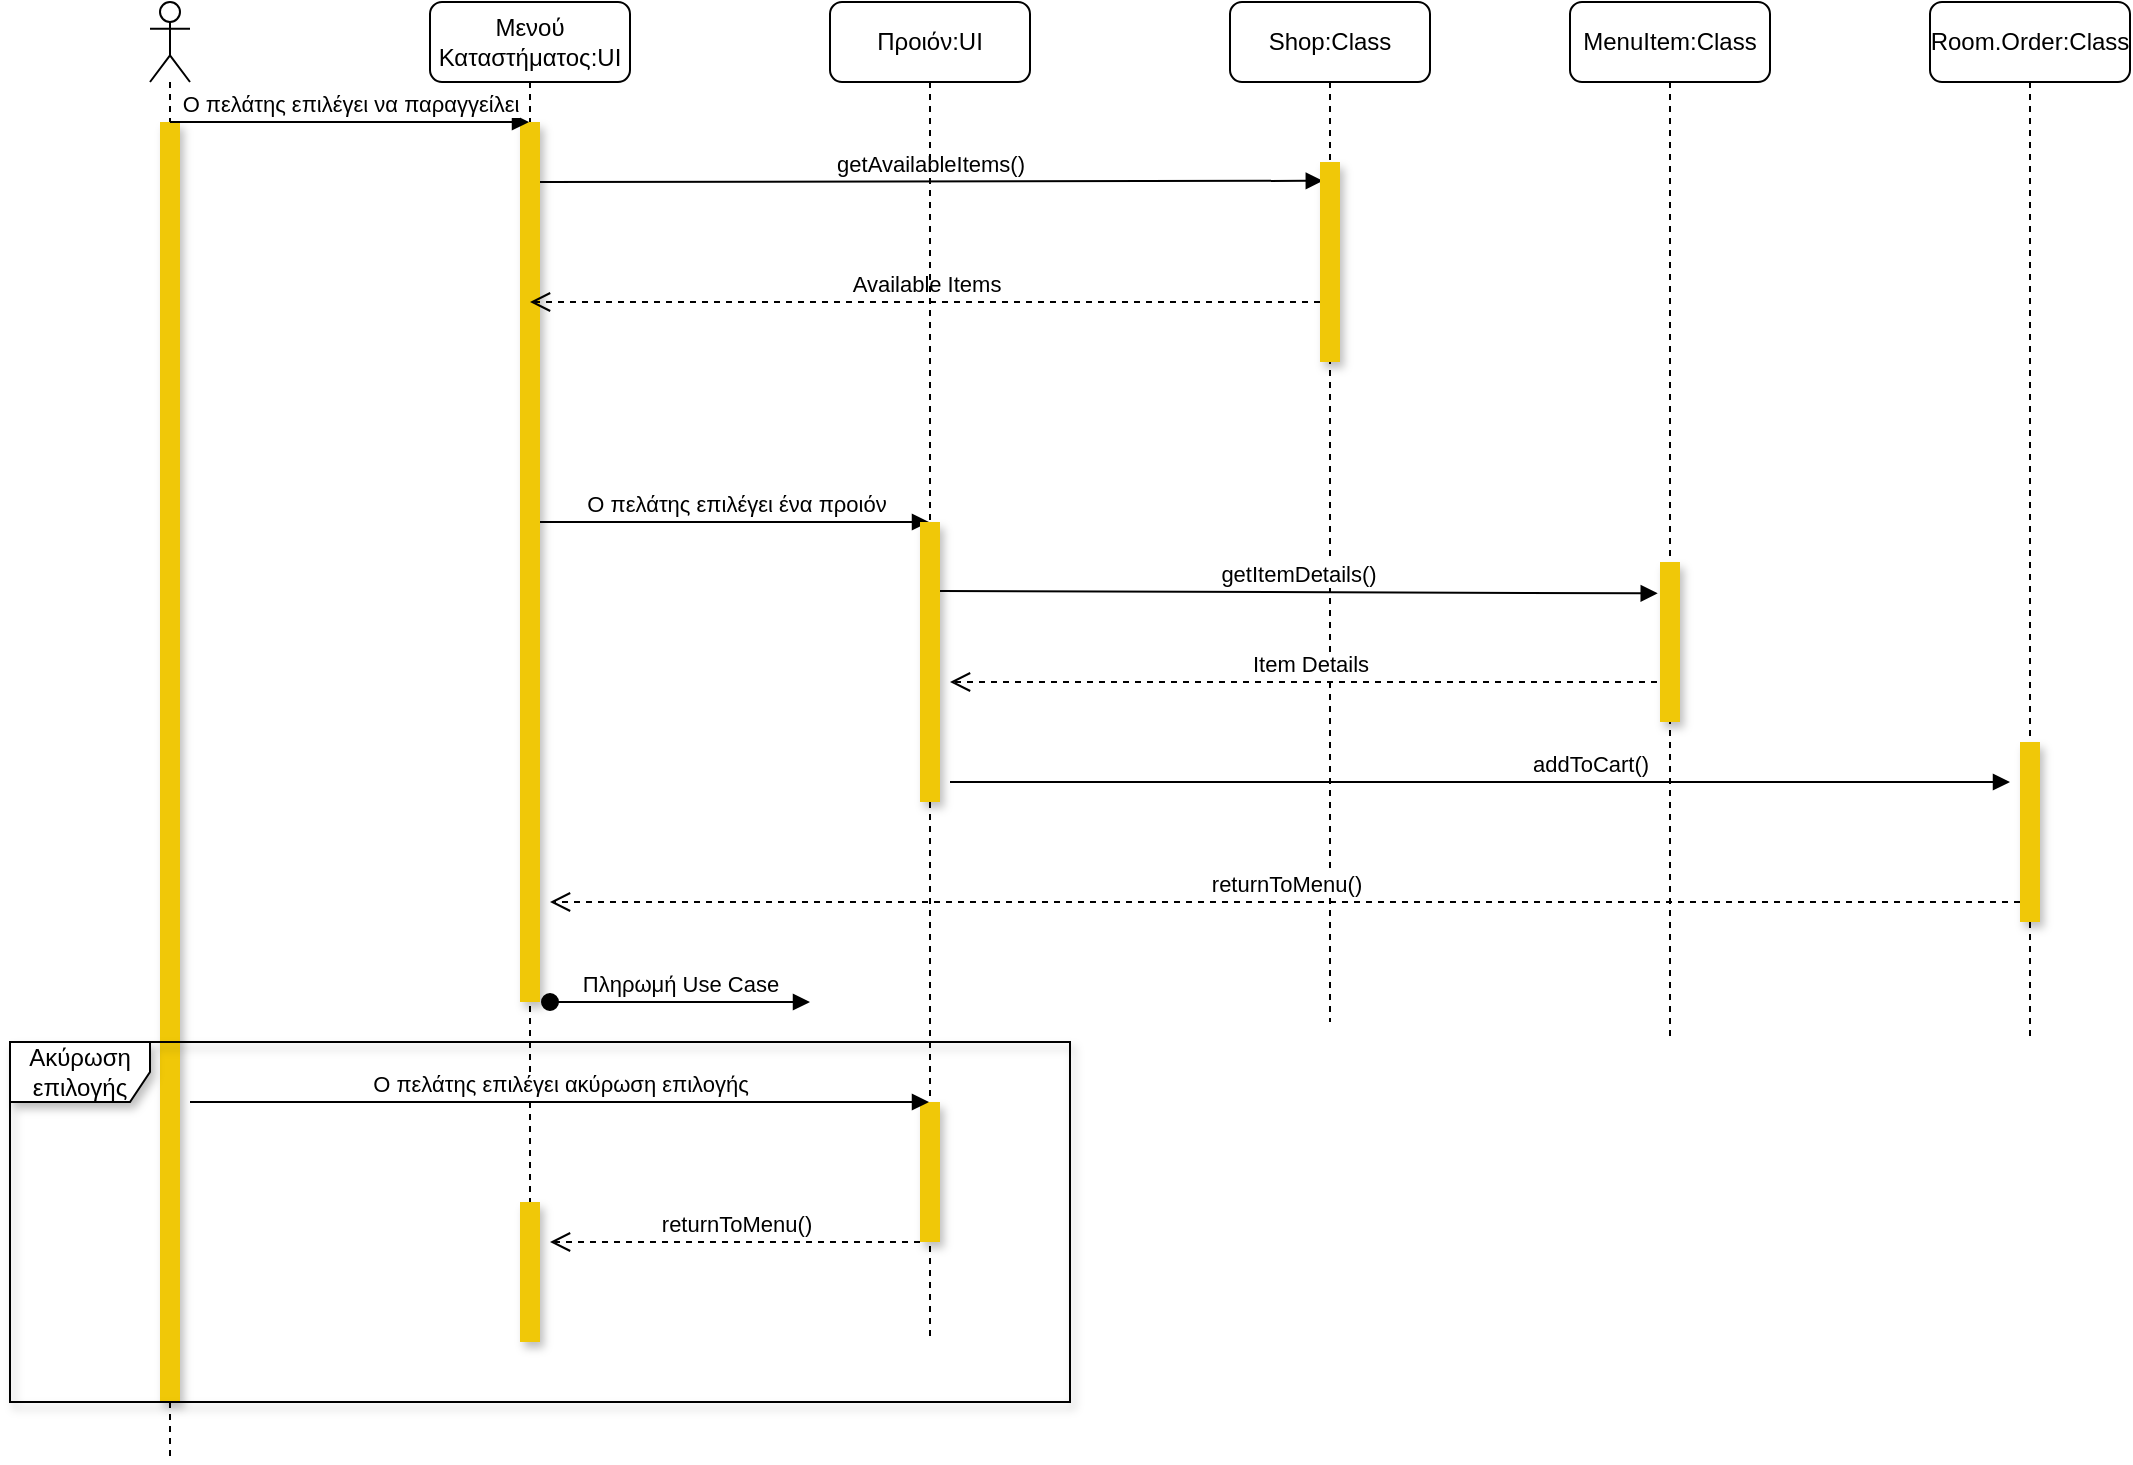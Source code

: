 <mxfile version="19.0.0" type="device"><diagram id="mCDSjLg8GLGT7zRgTQI0" name="Page-1"><mxGraphModel dx="4237" dy="860" grid="1" gridSize="10" guides="1" tooltips="1" connect="1" arrows="1" fold="1" page="1" pageScale="1" pageWidth="2336" pageHeight="1654" math="0" shadow="0"><root><mxCell id="0"/><mxCell id="1" parent="0"/><mxCell id="2n8lG3U2jTvrqP1i7wN1-1" value="" style="shape=umlLifeline;participant=umlActor;perimeter=lifelinePerimeter;whiteSpace=wrap;html=1;container=1;collapsible=0;recursiveResize=0;verticalAlign=top;spacingTop=36;outlineConnect=0;" parent="1" vertex="1"><mxGeometry x="40" y="40" width="20" height="730" as="geometry"/></mxCell><mxCell id="2n8lG3U2jTvrqP1i7wN1-7" value="" style="html=1;points=[];perimeter=orthogonalPerimeter;rounded=0;fillColor=#F0C808;strokeColor=none;shadow=1;" parent="2n8lG3U2jTvrqP1i7wN1-1" vertex="1"><mxGeometry x="5" y="60" width="10" height="640" as="geometry"/></mxCell><mxCell id="2n8lG3U2jTvrqP1i7wN1-2" value="Μενού Καταστήματος:UI" style="shape=umlLifeline;perimeter=lifelinePerimeter;whiteSpace=wrap;html=1;container=1;collapsible=0;recursiveResize=0;outlineConnect=0;rounded=1;" parent="1" vertex="1"><mxGeometry x="180" y="40" width="100" height="670" as="geometry"/></mxCell><mxCell id="2n8lG3U2jTvrqP1i7wN1-14" value="Ο πελάτης επιλέγει ένα προιόν" style="html=1;verticalAlign=bottom;endArrow=block;rounded=0;" parent="2n8lG3U2jTvrqP1i7wN1-2" target="2n8lG3U2jTvrqP1i7wN1-4" edge="1"><mxGeometry width="80" relative="1" as="geometry"><mxPoint x="55" y="260" as="sourcePoint"/><mxPoint x="135" y="260" as="targetPoint"/></mxGeometry></mxCell><mxCell id="2n8lG3U2jTvrqP1i7wN1-8" value="" style="html=1;points=[];perimeter=orthogonalPerimeter;rounded=0;fillColor=#F0C808;strokeColor=none;shadow=1;" parent="2n8lG3U2jTvrqP1i7wN1-2" vertex="1"><mxGeometry x="45" y="60" width="10" height="440" as="geometry"/></mxCell><mxCell id="2n8lG3U2jTvrqP1i7wN1-11" value="getAvailableItems()" style="html=1;verticalAlign=bottom;endArrow=block;rounded=0;entryX=0.14;entryY=0.094;entryDx=0;entryDy=0;entryPerimeter=0;" parent="2n8lG3U2jTvrqP1i7wN1-2" target="2n8lG3U2jTvrqP1i7wN1-10" edge="1"><mxGeometry width="80" relative="1" as="geometry"><mxPoint x="55" y="90" as="sourcePoint"/><mxPoint x="135" y="90" as="targetPoint"/></mxGeometry></mxCell><mxCell id="2n8lG3U2jTvrqP1i7wN1-22" value="Πληρωμή Use Case" style="html=1;verticalAlign=bottom;startArrow=oval;startFill=1;endArrow=block;startSize=8;rounded=0;" parent="2n8lG3U2jTvrqP1i7wN1-2" edge="1"><mxGeometry width="60" relative="1" as="geometry"><mxPoint x="60" y="500" as="sourcePoint"/><mxPoint x="190" y="500" as="targetPoint"/></mxGeometry></mxCell><mxCell id="2n8lG3U2jTvrqP1i7wN1-25" value="" style="html=1;points=[];perimeter=orthogonalPerimeter;rounded=0;fillColor=#F0C808;strokeColor=none;shadow=1;" parent="2n8lG3U2jTvrqP1i7wN1-2" vertex="1"><mxGeometry x="45" y="600" width="10" height="70" as="geometry"/></mxCell><mxCell id="2n8lG3U2jTvrqP1i7wN1-3" value="Shop:Class" style="shape=umlLifeline;perimeter=lifelinePerimeter;whiteSpace=wrap;html=1;container=1;collapsible=0;recursiveResize=0;outlineConnect=0;rounded=1;" parent="1" vertex="1"><mxGeometry x="580" y="40" width="100" height="510" as="geometry"/></mxCell><mxCell id="2n8lG3U2jTvrqP1i7wN1-10" value="" style="html=1;points=[];perimeter=orthogonalPerimeter;rounded=0;fillColor=#F0C808;strokeColor=none;shadow=1;" parent="2n8lG3U2jTvrqP1i7wN1-3" vertex="1"><mxGeometry x="45" y="80" width="10" height="100" as="geometry"/></mxCell><mxCell id="2n8lG3U2jTvrqP1i7wN1-12" value="Available Items" style="html=1;verticalAlign=bottom;endArrow=open;dashed=1;endSize=8;rounded=0;" parent="2n8lG3U2jTvrqP1i7wN1-3" target="2n8lG3U2jTvrqP1i7wN1-2" edge="1"><mxGeometry relative="1" as="geometry"><mxPoint x="45" y="150" as="sourcePoint"/><mxPoint x="-35" y="150" as="targetPoint"/></mxGeometry></mxCell><mxCell id="2n8lG3U2jTvrqP1i7wN1-18" value="Item Details" style="html=1;verticalAlign=bottom;endArrow=open;dashed=1;endSize=8;rounded=0;" parent="2n8lG3U2jTvrqP1i7wN1-3" edge="1" source="h8T2Nc1ZbZZNUA4vEiPf-1"><mxGeometry relative="1" as="geometry"><mxPoint x="45" y="340" as="sourcePoint"/><mxPoint x="-140" y="340" as="targetPoint"/></mxGeometry></mxCell><mxCell id="2n8lG3U2jTvrqP1i7wN1-4" value="Προιόν:UI" style="shape=umlLifeline;perimeter=lifelinePerimeter;whiteSpace=wrap;html=1;container=1;collapsible=0;recursiveResize=0;outlineConnect=0;rounded=1;" parent="1" vertex="1"><mxGeometry x="380" y="40" width="100" height="670" as="geometry"/></mxCell><mxCell id="2n8lG3U2jTvrqP1i7wN1-13" value="" style="html=1;points=[];perimeter=orthogonalPerimeter;rounded=0;fillColor=#F0C808;strokeColor=none;shadow=1;" parent="2n8lG3U2jTvrqP1i7wN1-4" vertex="1"><mxGeometry x="45" y="260" width="10" height="140" as="geometry"/></mxCell><mxCell id="2n8lG3U2jTvrqP1i7wN1-23" value="" style="html=1;points=[];perimeter=orthogonalPerimeter;rounded=0;fillColor=#F0C808;strokeColor=none;shadow=1;" parent="2n8lG3U2jTvrqP1i7wN1-4" vertex="1"><mxGeometry x="45" y="550" width="10" height="70" as="geometry"/></mxCell><mxCell id="2n8lG3U2jTvrqP1i7wN1-26" value="returnToMenu()" style="html=1;verticalAlign=bottom;endArrow=open;dashed=1;endSize=8;rounded=0;" parent="2n8lG3U2jTvrqP1i7wN1-4" edge="1"><mxGeometry relative="1" as="geometry"><mxPoint x="45" y="620" as="sourcePoint"/><mxPoint x="-140" y="620" as="targetPoint"/></mxGeometry></mxCell><mxCell id="2n8lG3U2jTvrqP1i7wN1-17" value="getItemDetails()" style="html=1;verticalAlign=bottom;endArrow=block;rounded=0;entryX=-0.114;entryY=0.196;entryDx=0;entryDy=0;entryPerimeter=0;" parent="2n8lG3U2jTvrqP1i7wN1-4" edge="1" target="h8T2Nc1ZbZZNUA4vEiPf-2"><mxGeometry width="80" relative="1" as="geometry"><mxPoint x="55" y="294.5" as="sourcePoint"/><mxPoint x="410" y="295" as="targetPoint"/></mxGeometry></mxCell><mxCell id="2n8lG3U2jTvrqP1i7wN1-5" value="Room.Order:Class" style="shape=umlLifeline;perimeter=lifelinePerimeter;whiteSpace=wrap;html=1;container=1;collapsible=0;recursiveResize=0;outlineConnect=0;rounded=1;" parent="1" vertex="1"><mxGeometry x="930" y="40" width="100" height="520" as="geometry"/></mxCell><mxCell id="2n8lG3U2jTvrqP1i7wN1-19" value="" style="html=1;points=[];perimeter=orthogonalPerimeter;rounded=0;fillColor=#F0C808;strokeColor=none;shadow=1;" parent="2n8lG3U2jTvrqP1i7wN1-5" vertex="1"><mxGeometry x="45" y="370" width="10" height="90" as="geometry"/></mxCell><mxCell id="2n8lG3U2jTvrqP1i7wN1-21" value="returnToMenu()" style="html=1;verticalAlign=bottom;endArrow=open;dashed=1;endSize=8;rounded=0;" parent="2n8lG3U2jTvrqP1i7wN1-5" edge="1"><mxGeometry relative="1" as="geometry"><mxPoint x="45" y="450" as="sourcePoint"/><mxPoint x="-690" y="450" as="targetPoint"/></mxGeometry></mxCell><mxCell id="2n8lG3U2jTvrqP1i7wN1-9" value="Ο πελάτης επιλέγει να παραγγείλει" style="html=1;verticalAlign=bottom;endArrow=block;rounded=0;" parent="1" target="2n8lG3U2jTvrqP1i7wN1-2" edge="1"><mxGeometry width="80" relative="1" as="geometry"><mxPoint x="50" y="100" as="sourcePoint"/><mxPoint x="130" y="100" as="targetPoint"/></mxGeometry></mxCell><mxCell id="2n8lG3U2jTvrqP1i7wN1-20" value="addToCart()" style="html=1;verticalAlign=bottom;endArrow=block;rounded=0;" parent="1" edge="1"><mxGeometry x="0.207" width="80" relative="1" as="geometry"><mxPoint x="440" y="430" as="sourcePoint"/><mxPoint x="970" y="430" as="targetPoint"/><Array as="points"/><mxPoint as="offset"/></mxGeometry></mxCell><mxCell id="2n8lG3U2jTvrqP1i7wN1-24" value="Ο πελάτης επιλέγει ακύρωση επιλογής" style="html=1;verticalAlign=bottom;endArrow=block;rounded=0;" parent="1" target="2n8lG3U2jTvrqP1i7wN1-4" edge="1"><mxGeometry width="80" relative="1" as="geometry"><mxPoint x="60" y="590" as="sourcePoint"/><mxPoint x="140" y="590" as="targetPoint"/></mxGeometry></mxCell><mxCell id="2n8lG3U2jTvrqP1i7wN1-27" value="Ακύρωση επιλογής" style="shape=umlFrame;whiteSpace=wrap;html=1;rounded=0;shadow=1;fillColor=#FFFFFF;width=70;height=30;" parent="1" vertex="1"><mxGeometry x="-30" y="560" width="530" height="180" as="geometry"/></mxCell><mxCell id="h8T2Nc1ZbZZNUA4vEiPf-1" value="MenuItem:Class" style="shape=umlLifeline;perimeter=lifelinePerimeter;whiteSpace=wrap;html=1;container=1;collapsible=0;recursiveResize=0;outlineConnect=0;rounded=1;" vertex="1" parent="1"><mxGeometry x="750" y="40" width="100" height="520" as="geometry"/></mxCell><mxCell id="h8T2Nc1ZbZZNUA4vEiPf-2" value="" style="html=1;points=[];perimeter=orthogonalPerimeter;rounded=0;fillColor=#F0C808;strokeColor=none;shadow=1;" vertex="1" parent="h8T2Nc1ZbZZNUA4vEiPf-1"><mxGeometry x="45" y="280" width="10" height="80" as="geometry"/></mxCell></root></mxGraphModel></diagram></mxfile>